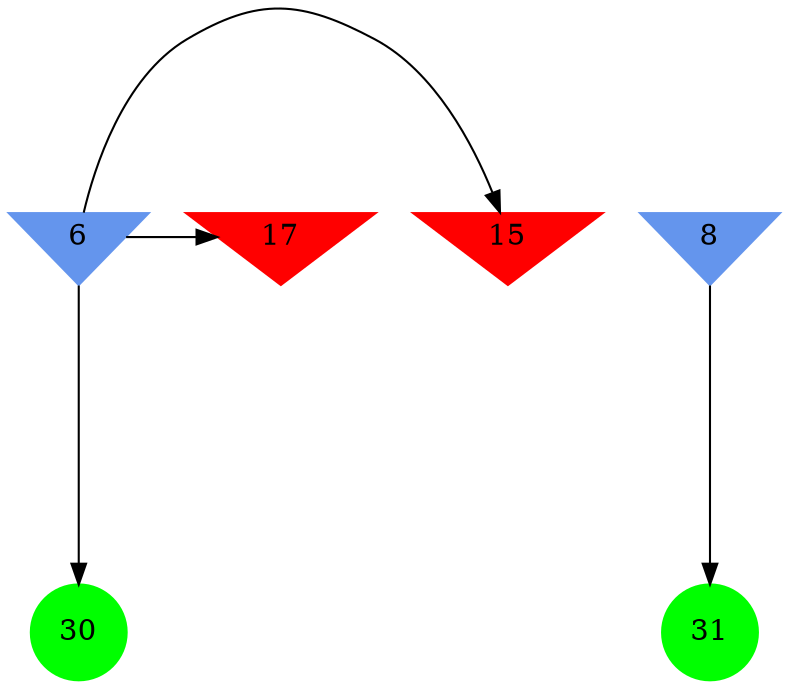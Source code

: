 digraph brain {
	ranksep=2.0;
	6 [shape=invtriangle,style=filled,color=cornflowerblue];
	8 [shape=invtriangle,style=filled,color=cornflowerblue];
	15 [shape=invtriangle,style=filled,color=red];
	17 [shape=invtriangle,style=filled,color=red];
	30 [shape=circle,style=filled,color=green];
	31 [shape=circle,style=filled,color=green];
	8	->	31;
	6	->	30;
	6	->	15;
	6	->	17;
	{ rank=same; 6; 8; 15; 17; }
	{ rank=same; }
	{ rank=same; 30; 31; }
}
